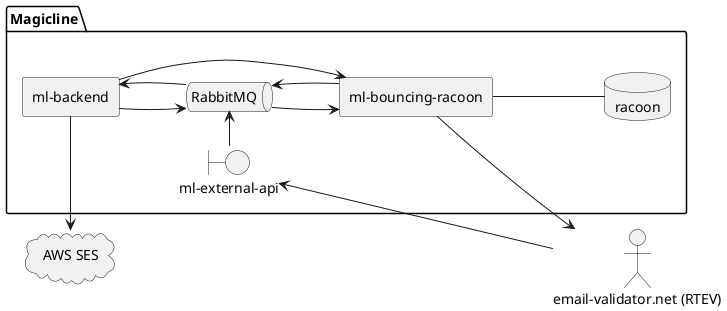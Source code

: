@startuml
left to right direction

package "Magicline" {
    agent "ml-backend" as MLB
    boundary "ml-external-api" as API
    agent "ml-bouncing-racoon" as BR
    queue RabbitMQ as MQ
    database racoon as DB
}

cloud "AWS SES" as SES
actor "email-validator.net (RTEV)" as RTEV

MLB -left-> SES
MLB --> MQ
MLB --> BR
BR --> RTEV
BR -- DB
RTEV --> API
API -right-> MQ
MQ --> BR
BR --> MQ
MQ --> MLB
@enduml

